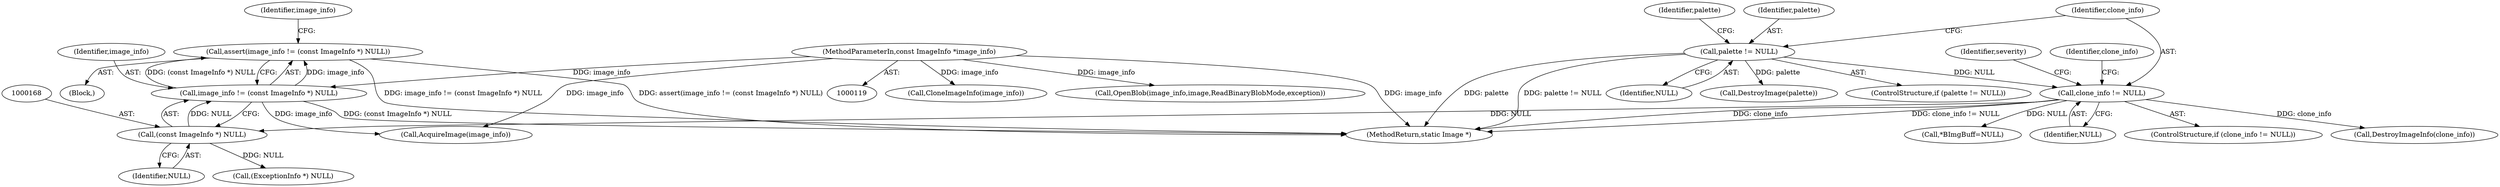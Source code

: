 digraph "0_ImageMagick_1e59b29e520d2beab73e8c78aacd5f1c0d76196d@API" {
"1000164" [label="(Call,assert(image_info != (const ImageInfo *) NULL))"];
"1000165" [label="(Call,image_info != (const ImageInfo *) NULL)"];
"1000120" [label="(MethodParameterIn,const ImageInfo *image_info)"];
"1000167" [label="(Call,(const ImageInfo *) NULL)"];
"1000133" [label="(Call,clone_info != NULL)"];
"1000125" [label="(Call,palette != NULL)"];
"1000129" [label="(Identifier,palette)"];
"1001520" [label="(MethodReturn,static Image *)"];
"1000127" [label="(Identifier,NULL)"];
"1000166" [label="(Identifier,image_info)"];
"1000480" [label="(Call,CloneImageInfo(image_info))"];
"1000209" [label="(Call,OpenBlob(image_info,image,ReadBinaryBlobMode,exception))"];
"1000169" [label="(Identifier,NULL)"];
"1000194" [label="(Call,(ExceptionInfo *) NULL)"];
"1000173" [label="(Identifier,image_info)"];
"1000134" [label="(Identifier,clone_info)"];
"1000135" [label="(Identifier,NULL)"];
"1000132" [label="(ControlStructure,if (clone_info != NULL))"];
"1000141" [label="(Identifier,severity)"];
"1000124" [label="(ControlStructure,if (palette != NULL))"];
"1000205" [label="(Call,AcquireImage(image_info))"];
"1000126" [label="(Identifier,palette)"];
"1000137" [label="(Identifier,clone_info)"];
"1000164" [label="(Call,assert(image_info != (const ImageInfo *) NULL))"];
"1000120" [label="(MethodParameterIn,const ImageInfo *image_info)"];
"1000130" [label="(Call,DestroyImage(palette))"];
"1000122" [label="(Block,)"];
"1000138" [label="(Call,DestroyImageInfo(clone_info))"];
"1000125" [label="(Call,palette != NULL)"];
"1000167" [label="(Call,(const ImageInfo *) NULL)"];
"1000159" [label="(Call,*BImgBuff=NULL)"];
"1000133" [label="(Call,clone_info != NULL)"];
"1000165" [label="(Call,image_info != (const ImageInfo *) NULL)"];
"1000164" -> "1000122"  [label="AST: "];
"1000164" -> "1000165"  [label="CFG: "];
"1000165" -> "1000164"  [label="AST: "];
"1000173" -> "1000164"  [label="CFG: "];
"1000164" -> "1001520"  [label="DDG: assert(image_info != (const ImageInfo *) NULL)"];
"1000164" -> "1001520"  [label="DDG: image_info != (const ImageInfo *) NULL"];
"1000165" -> "1000164"  [label="DDG: image_info"];
"1000165" -> "1000164"  [label="DDG: (const ImageInfo *) NULL"];
"1000165" -> "1000167"  [label="CFG: "];
"1000166" -> "1000165"  [label="AST: "];
"1000167" -> "1000165"  [label="AST: "];
"1000165" -> "1001520"  [label="DDG: (const ImageInfo *) NULL"];
"1000120" -> "1000165"  [label="DDG: image_info"];
"1000167" -> "1000165"  [label="DDG: NULL"];
"1000165" -> "1000205"  [label="DDG: image_info"];
"1000120" -> "1000119"  [label="AST: "];
"1000120" -> "1001520"  [label="DDG: image_info"];
"1000120" -> "1000205"  [label="DDG: image_info"];
"1000120" -> "1000209"  [label="DDG: image_info"];
"1000120" -> "1000480"  [label="DDG: image_info"];
"1000167" -> "1000169"  [label="CFG: "];
"1000168" -> "1000167"  [label="AST: "];
"1000169" -> "1000167"  [label="AST: "];
"1000133" -> "1000167"  [label="DDG: NULL"];
"1000167" -> "1000194"  [label="DDG: NULL"];
"1000133" -> "1000132"  [label="AST: "];
"1000133" -> "1000135"  [label="CFG: "];
"1000134" -> "1000133"  [label="AST: "];
"1000135" -> "1000133"  [label="AST: "];
"1000137" -> "1000133"  [label="CFG: "];
"1000141" -> "1000133"  [label="CFG: "];
"1000133" -> "1001520"  [label="DDG: clone_info"];
"1000133" -> "1001520"  [label="DDG: clone_info != NULL"];
"1000125" -> "1000133"  [label="DDG: NULL"];
"1000133" -> "1000138"  [label="DDG: clone_info"];
"1000133" -> "1000159"  [label="DDG: NULL"];
"1000125" -> "1000124"  [label="AST: "];
"1000125" -> "1000127"  [label="CFG: "];
"1000126" -> "1000125"  [label="AST: "];
"1000127" -> "1000125"  [label="AST: "];
"1000129" -> "1000125"  [label="CFG: "];
"1000134" -> "1000125"  [label="CFG: "];
"1000125" -> "1001520"  [label="DDG: palette"];
"1000125" -> "1001520"  [label="DDG: palette != NULL"];
"1000125" -> "1000130"  [label="DDG: palette"];
}
